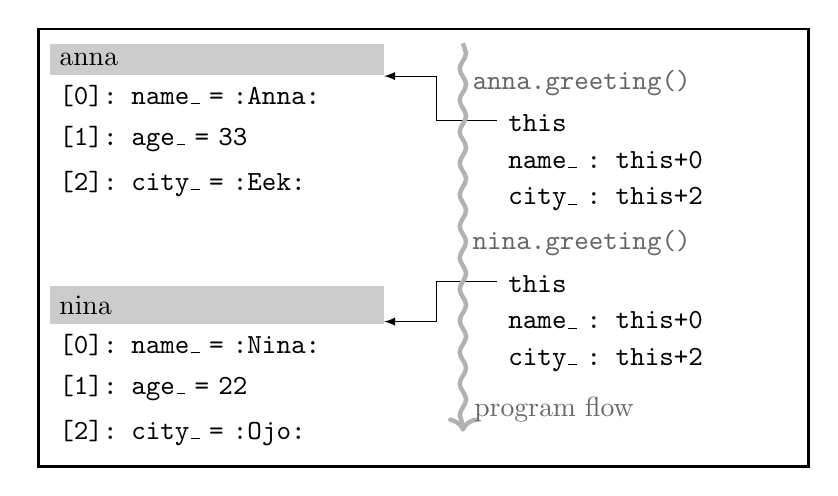 \usetikzlibrary{decorations.pathmorphing}

%\resizebox {\columnwidth} {!} {    % (2) scale to exact column width
\begin{tikzpicture}[
      background rectangle/.style={fill=white,draw=black,line width=1pt}, show background rectangle,
%      every node/.append style={transform shape},   % (1) scale here first approx. lines stay.
%      scale=0.95,
    ]

\tikzstyle{inst}= [rectangle split, rectangle split horizontal=false,
                              rectangle split parts=4,
                              rectangle split part fill={black!20,white,white,white},
                              text width=4cm, anchor=north west,
%                              draw=black,
]

\node[inst] (anna)   {
	\nodepart{one} anna
	\nodepart{two} \tt\relax[0]: name\_ = :Anna:
	\nodepart{three} \tt\relax[1]: age\_ = 33
	\nodepart{four} \tt\relax[2]: city\_ = :Eek:
} ;

\node[inst,below=of anna] (nina)   {
	\nodepart{one} nina
	\nodepart{two} \tt\relax[0]: name\_ = :Nina:
	\nodepart{three} \tt\relax[1]: age\_ = 22
	\nodepart{four} \tt\relax[2]: city\_ = :Ojo:
} ;


\tikzstyle{prog}= [rectangle split, rectangle split horizontal=false,
                              rectangle split parts=8,
                              rectangle split part fill={white},
                              text width=4cm, anchor=north west,
%                              draw=black,
	]
\tikzstyle{cpp}=[color=black!60]
\tikzstyle{asm}=[color=black!100]

\node[prog,right=of anna.north east,anchor=north west,yshift=-6pt,font=\tt] (prog) {
  \nodepart[cpp]{one}anna.greeting()
  \nodepart[asm]{two}\hskip3ex this
  \nodepart[asm]{three}\hskip3ex name\_ : this+0
  \nodepart[asm]{four}\hskip3ex city\_ : this+2
  \nodepart[cpp]{five}nina.greeting()
  \nodepart[asm]{six}\hskip3ex this
  \nodepart[asm]{seven}\hskip3ex  name\_ : this+0
  \nodepart[asm]{eight}\hskip3ex city\_ : this+2
};

\draw[->,>=latex] ([xshift=2ex,yshift=4pt]prog.two) -- ++(-5ex,0) |- ([yshift=-6pt]anna.one east);
\draw[->,>=latex] ([xshift=2ex,yshift=4pt]prog.six) -- ++(-5ex,0) |- ([yshift=-6pt]nina.one east);

\draw [->,decorate,decoration={snake,amplitude=.4mm,segment length=4mm,post length=0.5mm},
	draw=black!30,ultra thick, 
]
([yshift=6pt]prog.north west) -- ([yshift=-18pt]prog.south west) 
   ++(0cm,8pt) node[anchor=west,color=black!60] {program flow};

\end{tikzpicture}
%}%resizebox
